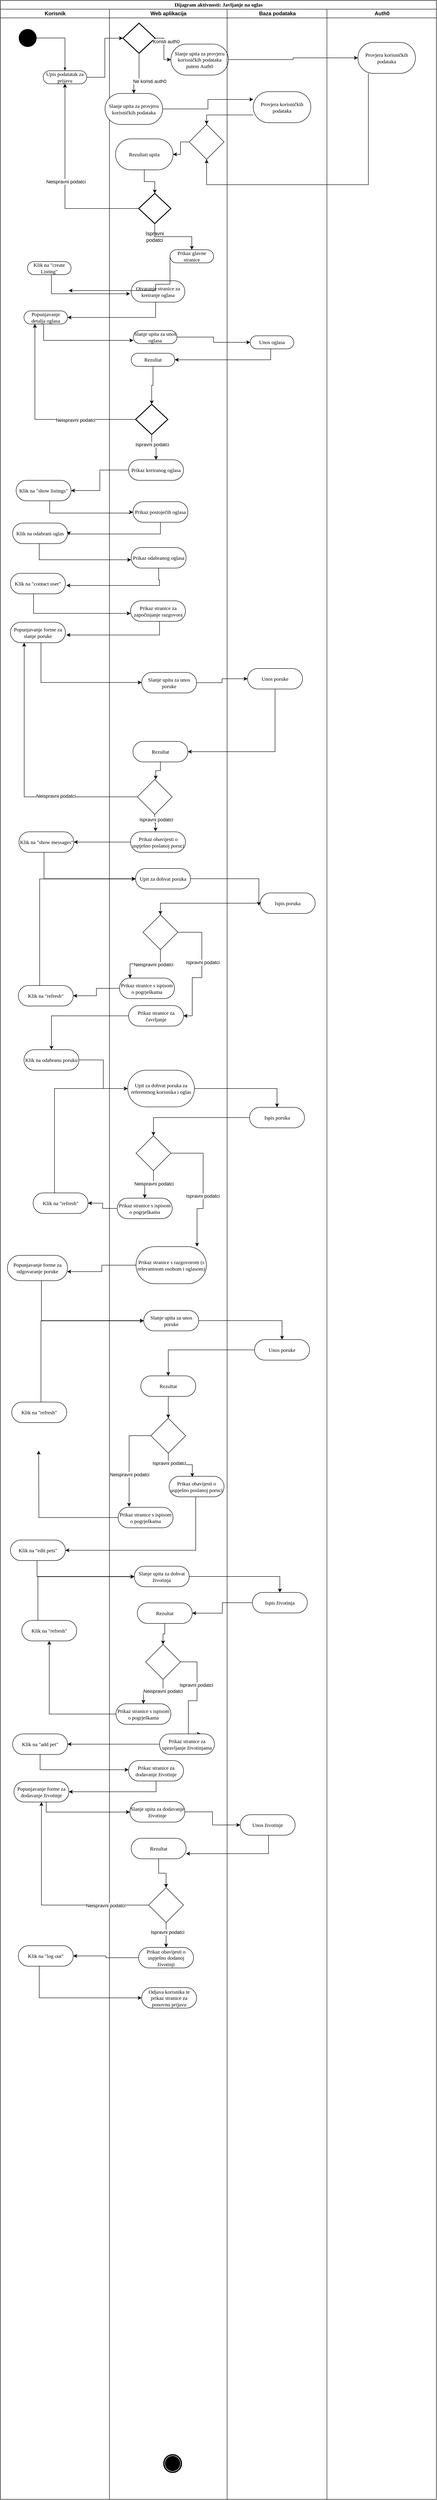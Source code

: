 <mxfile version="17.4.1" type="device"><diagram id="dNte8nRkyk9s9d0mTXwj" name="Page-1"><mxGraphModel dx="1138" dy="570" grid="0" gridSize="10" guides="1" tooltips="1" connect="1" arrows="1" fold="1" page="1" pageScale="1" pageWidth="1169" pageHeight="1654" math="0" shadow="0"><root><mxCell id="0"/><mxCell id="1" parent="0"/><mxCell id="BDYOn5SaxjkL40Y4pTad-1" value="Dijagram aktivnosti: Javljanje na oglas" style="swimlane;html=1;childLayout=stackLayout;startSize=20;rounded=0;shadow=0;comic=0;labelBackgroundColor=none;strokeWidth=1;fontFamily=Verdana;fontSize=12;align=center;" parent="1" vertex="1"><mxGeometry x="44" y="54" width="1000" height="5723" as="geometry"/></mxCell><mxCell id="BDYOn5SaxjkL40Y4pTad-64" style="edgeStyle=orthogonalEdgeStyle;rounded=0;orthogonalLoop=1;jettySize=auto;html=1;entryX=0;entryY=0.5;entryDx=0;entryDy=0;entryPerimeter=0;" parent="BDYOn5SaxjkL40Y4pTad-1" source="BDYOn5SaxjkL40Y4pTad-30" target="BDYOn5SaxjkL40Y4pTad-87" edge="1"><mxGeometry relative="1" as="geometry"/></mxCell><mxCell id="BDYOn5SaxjkL40Y4pTad-67" style="edgeStyle=orthogonalEdgeStyle;rounded=0;orthogonalLoop=1;jettySize=auto;html=1;exitX=1;exitY=0.5;exitDx=0;exitDy=0;entryX=0;entryY=0.25;entryDx=0;entryDy=0;" parent="BDYOn5SaxjkL40Y4pTad-1" source="BDYOn5SaxjkL40Y4pTad-63" target="BDYOn5SaxjkL40Y4pTad-66" edge="1"><mxGeometry relative="1" as="geometry"/></mxCell><mxCell id="BDYOn5SaxjkL40Y4pTad-2" value="Korisnik" style="swimlane;html=1;startSize=20;" parent="BDYOn5SaxjkL40Y4pTad-1" vertex="1"><mxGeometry y="20" width="250" height="5703" as="geometry"/></mxCell><mxCell id="BDYOn5SaxjkL40Y4pTad-29" value="" style="ellipse;whiteSpace=wrap;html=1;rounded=0;shadow=0;comic=0;labelBackgroundColor=none;strokeWidth=1;fillColor=#000000;fontFamily=Verdana;fontSize=12;align=center;" parent="BDYOn5SaxjkL40Y4pTad-2" vertex="1"><mxGeometry x="42.5" y="46" width="40" height="40" as="geometry"/></mxCell><mxCell id="BDYOn5SaxjkL40Y4pTad-30" value="Upis podatatak za prijavu" style="rounded=1;whiteSpace=wrap;html=1;shadow=0;comic=0;labelBackgroundColor=none;strokeWidth=1;fontFamily=Verdana;fontSize=12;align=center;arcSize=50;" parent="BDYOn5SaxjkL40Y4pTad-2" vertex="1"><mxGeometry x="98" y="141" width="100" height="30" as="geometry"/></mxCell><mxCell id="BDYOn5SaxjkL40Y4pTad-28" style="edgeStyle=orthogonalEdgeStyle;rounded=0;html=1;labelBackgroundColor=none;startArrow=none;startFill=0;startSize=5;endArrow=classicThin;endFill=1;endSize=5;jettySize=auto;orthogonalLoop=1;strokeWidth=1;fontFamily=Verdana;fontSize=12" parent="BDYOn5SaxjkL40Y4pTad-2" source="BDYOn5SaxjkL40Y4pTad-29" target="BDYOn5SaxjkL40Y4pTad-30" edge="1"><mxGeometry relative="1" as="geometry"/></mxCell><mxCell id="iuq4T7upCjZ6zY5UDkcv-10" value="Klik na &quot;create Listing&quot;" style="rounded=1;whiteSpace=wrap;html=1;shadow=0;comic=0;labelBackgroundColor=none;strokeWidth=1;fontFamily=Verdana;fontSize=12;align=center;arcSize=50;" vertex="1" parent="BDYOn5SaxjkL40Y4pTad-2"><mxGeometry x="62" y="578" width="100" height="30" as="geometry"/></mxCell><mxCell id="iuq4T7upCjZ6zY5UDkcv-14" value="Popunjavanje detalja oglasa" style="rounded=1;whiteSpace=wrap;html=1;shadow=0;comic=0;labelBackgroundColor=none;strokeWidth=1;fontFamily=Verdana;fontSize=12;align=center;arcSize=50;" vertex="1" parent="BDYOn5SaxjkL40Y4pTad-2"><mxGeometry x="54" y="691" width="100" height="30" as="geometry"/></mxCell><mxCell id="iuq4T7upCjZ6zY5UDkcv-50" value="Klik na &quot;show listings&quot;" style="rounded=1;whiteSpace=wrap;html=1;shadow=0;comic=0;labelBackgroundColor=none;strokeWidth=1;fontFamily=Verdana;fontSize=12;align=center;arcSize=50;" vertex="1" parent="BDYOn5SaxjkL40Y4pTad-2"><mxGeometry x="36" y="1079" width="126" height="47" as="geometry"/></mxCell><mxCell id="iuq4T7upCjZ6zY5UDkcv-54" value="Klik na odabrani oglas" style="rounded=1;whiteSpace=wrap;html=1;shadow=0;comic=0;labelBackgroundColor=none;strokeWidth=1;fontFamily=Verdana;fontSize=12;align=center;arcSize=50;" vertex="1" parent="BDYOn5SaxjkL40Y4pTad-2"><mxGeometry x="28" y="1177" width="126" height="47" as="geometry"/></mxCell><mxCell id="iuq4T7upCjZ6zY5UDkcv-58" value="Klik na &quot;contact user&quot;" style="rounded=1;whiteSpace=wrap;html=1;shadow=0;comic=0;labelBackgroundColor=none;strokeWidth=1;fontFamily=Verdana;fontSize=12;align=center;arcSize=50;" vertex="1" parent="BDYOn5SaxjkL40Y4pTad-2"><mxGeometry x="23" y="1292" width="126" height="47" as="geometry"/></mxCell><mxCell id="iuq4T7upCjZ6zY5UDkcv-62" value="Popunjavanje forme za slanje poruke" style="rounded=1;whiteSpace=wrap;html=1;shadow=0;comic=0;labelBackgroundColor=none;strokeWidth=1;fontFamily=Verdana;fontSize=12;align=center;arcSize=50;" vertex="1" parent="BDYOn5SaxjkL40Y4pTad-2"><mxGeometry x="23" y="1404" width="126" height="47" as="geometry"/></mxCell><mxCell id="iuq4T7upCjZ6zY5UDkcv-83" value="Klik na &quot;show messages&quot;" style="rounded=1;whiteSpace=wrap;html=1;shadow=0;comic=0;labelBackgroundColor=none;strokeWidth=1;fontFamily=Verdana;fontSize=12;align=center;arcSize=50;" vertex="1" parent="BDYOn5SaxjkL40Y4pTad-2"><mxGeometry x="42.5" y="1884" width="126" height="47" as="geometry"/></mxCell><mxCell id="iuq4T7upCjZ6zY5UDkcv-87" value="Klik na odabranu poruku" style="rounded=1;whiteSpace=wrap;html=1;shadow=0;comic=0;labelBackgroundColor=none;strokeWidth=1;fontFamily=Verdana;fontSize=12;align=center;arcSize=50;" vertex="1" parent="BDYOn5SaxjkL40Y4pTad-2"><mxGeometry x="54" y="2383" width="126" height="47" as="geometry"/></mxCell><mxCell id="iuq4T7upCjZ6zY5UDkcv-91" value="Popunjavanje forme za odgovaranje poruke" style="rounded=1;whiteSpace=wrap;html=1;shadow=0;comic=0;labelBackgroundColor=none;strokeWidth=1;fontFamily=Verdana;fontSize=12;align=center;arcSize=50;" vertex="1" parent="BDYOn5SaxjkL40Y4pTad-2"><mxGeometry x="16" y="2854" width="138" height="58" as="geometry"/></mxCell><mxCell id="iuq4T7upCjZ6zY5UDkcv-107" value="Klik na &quot;refresh&quot;" style="rounded=1;whiteSpace=wrap;html=1;shadow=0;comic=0;labelBackgroundColor=none;strokeWidth=1;fontFamily=Verdana;fontSize=12;align=center;arcSize=50;" vertex="1" parent="BDYOn5SaxjkL40Y4pTad-2"><mxGeometry x="41" y="2236" width="126" height="47" as="geometry"/></mxCell><mxCell id="iuq4T7upCjZ6zY5UDkcv-120" value="Klik na &quot;refresh&quot;" style="rounded=1;whiteSpace=wrap;html=1;shadow=0;comic=0;labelBackgroundColor=none;strokeWidth=1;fontFamily=Verdana;fontSize=12;align=center;arcSize=50;" vertex="1" parent="BDYOn5SaxjkL40Y4pTad-2"><mxGeometry x="75" y="2711" width="126" height="47" as="geometry"/></mxCell><mxCell id="iuq4T7upCjZ6zY5UDkcv-150" value="Klik na &quot;refresh&quot;" style="rounded=1;whiteSpace=wrap;html=1;shadow=0;comic=0;labelBackgroundColor=none;strokeWidth=1;fontFamily=Verdana;fontSize=12;align=center;arcSize=50;" vertex="1" parent="BDYOn5SaxjkL40Y4pTad-2"><mxGeometry x="26" y="3190" width="126" height="47" as="geometry"/></mxCell><mxCell id="iuq4T7upCjZ6zY5UDkcv-154" value="Klik na &quot;edit pets&quot;" style="rounded=1;whiteSpace=wrap;html=1;shadow=0;comic=0;labelBackgroundColor=none;strokeWidth=1;fontFamily=Verdana;fontSize=12;align=center;arcSize=50;" vertex="1" parent="BDYOn5SaxjkL40Y4pTad-2"><mxGeometry x="23" y="3506" width="126" height="47" as="geometry"/></mxCell><mxCell id="iuq4T7upCjZ6zY5UDkcv-168" value="Klik na &quot;refresh&quot;" style="rounded=1;whiteSpace=wrap;html=1;shadow=0;comic=0;labelBackgroundColor=none;strokeWidth=1;fontFamily=Verdana;fontSize=12;align=center;arcSize=50;" vertex="1" parent="BDYOn5SaxjkL40Y4pTad-2"><mxGeometry x="49" y="3690" width="126" height="47" as="geometry"/></mxCell><mxCell id="iuq4T7upCjZ6zY5UDkcv-173" value="Klik na &quot;add pet&quot;" style="rounded=1;whiteSpace=wrap;html=1;shadow=0;comic=0;labelBackgroundColor=none;strokeWidth=1;fontFamily=Verdana;fontSize=12;align=center;arcSize=50;" vertex="1" parent="BDYOn5SaxjkL40Y4pTad-2"><mxGeometry x="28" y="3950" width="126" height="47" as="geometry"/></mxCell><mxCell id="iuq4T7upCjZ6zY5UDkcv-177" value="Popunjavanje forme za dodavanje životinje" style="rounded=1;whiteSpace=wrap;html=1;shadow=0;comic=0;labelBackgroundColor=none;strokeWidth=1;fontFamily=Verdana;fontSize=12;align=center;arcSize=50;" vertex="1" parent="BDYOn5SaxjkL40Y4pTad-2"><mxGeometry x="31" y="4059" width="126" height="47" as="geometry"/></mxCell><mxCell id="iuq4T7upCjZ6zY5UDkcv-194" value="Klik na &quot;log out&quot;" style="rounded=1;whiteSpace=wrap;html=1;shadow=0;comic=0;labelBackgroundColor=none;strokeWidth=1;fontFamily=Verdana;fontSize=12;align=center;arcSize=50;" vertex="1" parent="BDYOn5SaxjkL40Y4pTad-2"><mxGeometry x="41" y="4435" width="126" height="47" as="geometry"/></mxCell><mxCell id="BDYOn5SaxjkL40Y4pTad-11" value="Web aplikacija" style="swimlane;html=1;startSize=20;" parent="BDYOn5SaxjkL40Y4pTad-1" vertex="1"><mxGeometry x="250" y="20" width="270" height="5703" as="geometry"/></mxCell><mxCell id="BDYOn5SaxjkL40Y4pTad-63" value="Slanje upita za provjeru korisničkih podataka" style="rounded=1;whiteSpace=wrap;html=1;shadow=0;comic=0;labelBackgroundColor=none;strokeWidth=1;fontFamily=Verdana;fontSize=12;align=center;arcSize=50;" parent="BDYOn5SaxjkL40Y4pTad-11" vertex="1"><mxGeometry x="-10" y="193" width="132" height="71" as="geometry"/></mxCell><mxCell id="iuq4T7upCjZ6zY5UDkcv-9" style="edgeStyle=orthogonalEdgeStyle;rounded=0;orthogonalLoop=1;jettySize=auto;html=1;" edge="1" parent="BDYOn5SaxjkL40Y4pTad-11" source="BDYOn5SaxjkL40Y4pTad-74" target="BDYOn5SaxjkL40Y4pTad-80"><mxGeometry relative="1" as="geometry"/></mxCell><mxCell id="BDYOn5SaxjkL40Y4pTad-74" value="" style="strokeWidth=2;html=1;shape=mxgraph.flowchart.decision;whiteSpace=wrap;" parent="BDYOn5SaxjkL40Y4pTad-11" vertex="1"><mxGeometry x="67" y="422" width="74" height="69" as="geometry"/></mxCell><mxCell id="BDYOn5SaxjkL40Y4pTad-80" value="Prikaz glavne stranice" style="rounded=1;whiteSpace=wrap;html=1;shadow=0;comic=0;labelBackgroundColor=none;strokeWidth=1;fontFamily=Verdana;fontSize=12;align=center;arcSize=50;" parent="BDYOn5SaxjkL40Y4pTad-11" vertex="1"><mxGeometry x="139" y="551" width="100" height="30" as="geometry"/></mxCell><mxCell id="BDYOn5SaxjkL40Y4pTad-83" value="Ispravni podatci" style="text;html=1;strokeColor=none;fillColor=none;align=center;verticalAlign=middle;whiteSpace=wrap;rounded=0;" parent="BDYOn5SaxjkL40Y4pTad-11" vertex="1"><mxGeometry x="74" y="506" width="60" height="30" as="geometry"/></mxCell><mxCell id="BDYOn5SaxjkL40Y4pTad-44" value="" style="shape=mxgraph.bpmn.shape;html=1;verticalLabelPosition=bottom;labelBackgroundColor=#ffffff;verticalAlign=top;perimeter=ellipsePerimeter;outline=end;symbol=terminate;rounded=0;shadow=0;comic=0;strokeWidth=1;fontFamily=Verdana;fontSize=12;align=center;" parent="BDYOn5SaxjkL40Y4pTad-11" vertex="1"><mxGeometry x="125" y="5601" width="40" height="40" as="geometry"/></mxCell><mxCell id="BDYOn5SaxjkL40Y4pTad-89" style="edgeStyle=orthogonalEdgeStyle;rounded=0;orthogonalLoop=1;jettySize=auto;html=1;exitX=0.5;exitY=1;exitDx=0;exitDy=0;exitPerimeter=0;entryX=0.5;entryY=0;entryDx=0;entryDy=0;" parent="BDYOn5SaxjkL40Y4pTad-11" source="BDYOn5SaxjkL40Y4pTad-87" target="BDYOn5SaxjkL40Y4pTad-63" edge="1"><mxGeometry relative="1" as="geometry"><Array as="points"><mxPoint x="128" y="160"/><mxPoint x="128" y="160"/></Array></mxGeometry></mxCell><mxCell id="BDYOn5SaxjkL40Y4pTad-92" value="Ne koristi auth0" style="edgeLabel;html=1;align=center;verticalAlign=middle;resizable=0;points=[];" parent="BDYOn5SaxjkL40Y4pTad-89" vertex="1" connectable="0"><mxGeometry x="-0.258" y="-5" relative="1" as="geometry"><mxPoint as="offset"/></mxGeometry></mxCell><mxCell id="BDYOn5SaxjkL40Y4pTad-87" value="" style="strokeWidth=2;html=1;shape=mxgraph.flowchart.decision;whiteSpace=wrap;" parent="BDYOn5SaxjkL40Y4pTad-11" vertex="1"><mxGeometry x="31" y="32" width="74" height="69" as="geometry"/></mxCell><mxCell id="BDYOn5SaxjkL40Y4pTad-86" value="Slanje upita za provjeru korisničkih podataka putem Auth0" style="rounded=1;whiteSpace=wrap;html=1;shadow=0;comic=0;labelBackgroundColor=none;strokeWidth=1;fontFamily=Verdana;fontSize=12;align=center;arcSize=50;" parent="BDYOn5SaxjkL40Y4pTad-11" vertex="1"><mxGeometry x="141" y="80" width="132" height="71" as="geometry"/></mxCell><mxCell id="BDYOn5SaxjkL40Y4pTad-90" style="edgeStyle=orthogonalEdgeStyle;rounded=0;orthogonalLoop=1;jettySize=auto;html=1;exitX=1;exitY=0.5;exitDx=0;exitDy=0;exitPerimeter=0;" parent="BDYOn5SaxjkL40Y4pTad-11" source="BDYOn5SaxjkL40Y4pTad-87" target="BDYOn5SaxjkL40Y4pTad-86" edge="1"><mxGeometry relative="1" as="geometry"/></mxCell><mxCell id="BDYOn5SaxjkL40Y4pTad-91" value="Koristi auth0" style="edgeLabel;html=1;align=center;verticalAlign=middle;resizable=0;points=[];" parent="BDYOn5SaxjkL40Y4pTad-90" vertex="1" connectable="0"><mxGeometry x="-0.369" y="5" relative="1" as="geometry"><mxPoint as="offset"/></mxGeometry></mxCell><mxCell id="iuq4T7upCjZ6zY5UDkcv-6" style="edgeStyle=orthogonalEdgeStyle;rounded=0;orthogonalLoop=1;jettySize=auto;html=1;entryX=1;entryY=0.5;entryDx=0;entryDy=0;" edge="1" parent="BDYOn5SaxjkL40Y4pTad-11" source="iuq4T7upCjZ6zY5UDkcv-3" target="iuq4T7upCjZ6zY5UDkcv-5"><mxGeometry relative="1" as="geometry"/></mxCell><mxCell id="iuq4T7upCjZ6zY5UDkcv-3" value="" style="rhombus;whiteSpace=wrap;html=1;" vertex="1" parent="BDYOn5SaxjkL40Y4pTad-11"><mxGeometry x="183" y="264" width="80" height="80" as="geometry"/></mxCell><mxCell id="iuq4T7upCjZ6zY5UDkcv-7" style="edgeStyle=orthogonalEdgeStyle;rounded=0;orthogonalLoop=1;jettySize=auto;html=1;" edge="1" parent="BDYOn5SaxjkL40Y4pTad-11" source="iuq4T7upCjZ6zY5UDkcv-5" target="BDYOn5SaxjkL40Y4pTad-74"><mxGeometry relative="1" as="geometry"/></mxCell><mxCell id="iuq4T7upCjZ6zY5UDkcv-5" value="Rezultati upita" style="rounded=1;whiteSpace=wrap;html=1;shadow=0;comic=0;labelBackgroundColor=none;strokeWidth=1;fontFamily=Verdana;fontSize=12;align=center;arcSize=50;" vertex="1" parent="BDYOn5SaxjkL40Y4pTad-11"><mxGeometry x="14" y="297" width="132" height="71" as="geometry"/></mxCell><mxCell id="iuq4T7upCjZ6zY5UDkcv-12" value="Otvaranje stranice za kreiranje oglasa" style="rounded=1;whiteSpace=wrap;html=1;shadow=0;comic=0;labelBackgroundColor=none;strokeWidth=1;fontFamily=Verdana;fontSize=12;align=center;arcSize=50;" vertex="1" parent="BDYOn5SaxjkL40Y4pTad-11"><mxGeometry x="50" y="622" width="123" height="49" as="geometry"/></mxCell><mxCell id="iuq4T7upCjZ6zY5UDkcv-16" value="Slanje upita za unos oglasa" style="rounded=1;whiteSpace=wrap;html=1;shadow=0;comic=0;labelBackgroundColor=none;strokeWidth=1;fontFamily=Verdana;fontSize=12;align=center;arcSize=50;" vertex="1" parent="BDYOn5SaxjkL40Y4pTad-11"><mxGeometry x="55" y="736" width="100" height="30" as="geometry"/></mxCell><mxCell id="iuq4T7upCjZ6zY5UDkcv-44" style="edgeStyle=orthogonalEdgeStyle;rounded=0;orthogonalLoop=1;jettySize=auto;html=1;" edge="1" parent="BDYOn5SaxjkL40Y4pTad-11" source="iuq4T7upCjZ6zY5UDkcv-20" target="iuq4T7upCjZ6zY5UDkcv-43"><mxGeometry relative="1" as="geometry"/></mxCell><mxCell id="iuq4T7upCjZ6zY5UDkcv-20" value="Rezultat" style="rounded=1;whiteSpace=wrap;html=1;shadow=0;comic=0;labelBackgroundColor=none;strokeWidth=1;fontFamily=Verdana;fontSize=12;align=center;arcSize=50;" vertex="1" parent="BDYOn5SaxjkL40Y4pTad-11"><mxGeometry x="50" y="788" width="100" height="30" as="geometry"/></mxCell><mxCell id="iuq4T7upCjZ6zY5UDkcv-48" style="edgeStyle=orthogonalEdgeStyle;rounded=0;orthogonalLoop=1;jettySize=auto;html=1;" edge="1" parent="BDYOn5SaxjkL40Y4pTad-11" source="iuq4T7upCjZ6zY5UDkcv-43" target="iuq4T7upCjZ6zY5UDkcv-47"><mxGeometry relative="1" as="geometry"/></mxCell><mxCell id="iuq4T7upCjZ6zY5UDkcv-49" value="Ispravni podatci" style="edgeLabel;html=1;align=center;verticalAlign=middle;resizable=0;points=[];" vertex="1" connectable="0" parent="iuq4T7upCjZ6zY5UDkcv-48"><mxGeometry x="-0.32" y="1" relative="1" as="geometry"><mxPoint as="offset"/></mxGeometry></mxCell><mxCell id="iuq4T7upCjZ6zY5UDkcv-43" value="" style="strokeWidth=2;html=1;shape=mxgraph.flowchart.decision;whiteSpace=wrap;" vertex="1" parent="BDYOn5SaxjkL40Y4pTad-11"><mxGeometry x="60" y="905" width="74" height="69" as="geometry"/></mxCell><mxCell id="iuq4T7upCjZ6zY5UDkcv-47" value="Prikaz kreiranog oglasa" style="rounded=1;whiteSpace=wrap;html=1;shadow=0;comic=0;labelBackgroundColor=none;strokeWidth=1;fontFamily=Verdana;fontSize=12;align=center;arcSize=50;" vertex="1" parent="BDYOn5SaxjkL40Y4pTad-11"><mxGeometry x="44" y="1032" width="126" height="47" as="geometry"/></mxCell><mxCell id="iuq4T7upCjZ6zY5UDkcv-52" value="Prikaz postoječih oglasa" style="rounded=1;whiteSpace=wrap;html=1;shadow=0;comic=0;labelBackgroundColor=none;strokeWidth=1;fontFamily=Verdana;fontSize=12;align=center;arcSize=50;" vertex="1" parent="BDYOn5SaxjkL40Y4pTad-11"><mxGeometry x="54" y="1128" width="126" height="47" as="geometry"/></mxCell><mxCell id="iuq4T7upCjZ6zY5UDkcv-56" value="Prikaz odabranog oglasa" style="rounded=1;whiteSpace=wrap;html=1;shadow=0;comic=0;labelBackgroundColor=none;strokeWidth=1;fontFamily=Verdana;fontSize=12;align=center;arcSize=50;" vertex="1" parent="BDYOn5SaxjkL40Y4pTad-11"><mxGeometry x="50" y="1233" width="126" height="47" as="geometry"/></mxCell><mxCell id="iuq4T7upCjZ6zY5UDkcv-60" value="Prikaz stranice za započinjanje razgovora" style="rounded=1;whiteSpace=wrap;html=1;shadow=0;comic=0;labelBackgroundColor=none;strokeWidth=1;fontFamily=Verdana;fontSize=12;align=center;arcSize=50;" vertex="1" parent="BDYOn5SaxjkL40Y4pTad-11"><mxGeometry x="48.5" y="1355" width="126" height="47" as="geometry"/></mxCell><mxCell id="iuq4T7upCjZ6zY5UDkcv-77" style="edgeStyle=orthogonalEdgeStyle;rounded=0;orthogonalLoop=1;jettySize=auto;html=1;entryX=0.527;entryY=0;entryDx=0;entryDy=0;entryPerimeter=0;" edge="1" parent="BDYOn5SaxjkL40Y4pTad-11" source="iuq4T7upCjZ6zY5UDkcv-72" target="iuq4T7upCjZ6zY5UDkcv-74"><mxGeometry relative="1" as="geometry"/></mxCell><mxCell id="iuq4T7upCjZ6zY5UDkcv-72" value="Rezultat" style="rounded=1;whiteSpace=wrap;html=1;shadow=0;comic=0;labelBackgroundColor=none;strokeWidth=1;fontFamily=Verdana;fontSize=12;align=center;arcSize=50;" vertex="1" parent="BDYOn5SaxjkL40Y4pTad-11"><mxGeometry x="54" y="1677" width="126" height="47" as="geometry"/></mxCell><mxCell id="iuq4T7upCjZ6zY5UDkcv-81" style="edgeStyle=orthogonalEdgeStyle;rounded=0;orthogonalLoop=1;jettySize=auto;html=1;entryX=0.454;entryY=-0.018;entryDx=0;entryDy=0;entryPerimeter=0;" edge="1" parent="BDYOn5SaxjkL40Y4pTad-11" source="iuq4T7upCjZ6zY5UDkcv-74" target="iuq4T7upCjZ6zY5UDkcv-80"><mxGeometry relative="1" as="geometry"/></mxCell><mxCell id="iuq4T7upCjZ6zY5UDkcv-82" value="Ispravni podatci" style="edgeLabel;html=1;align=center;verticalAlign=middle;resizable=0;points=[];" vertex="1" connectable="0" parent="iuq4T7upCjZ6zY5UDkcv-81"><mxGeometry x="-0.433" y="3" relative="1" as="geometry"><mxPoint as="offset"/></mxGeometry></mxCell><mxCell id="iuq4T7upCjZ6zY5UDkcv-74" value="" style="rhombus;whiteSpace=wrap;html=1;" vertex="1" parent="BDYOn5SaxjkL40Y4pTad-11"><mxGeometry x="64" y="1764" width="80" height="80" as="geometry"/></mxCell><mxCell id="iuq4T7upCjZ6zY5UDkcv-75" value="Slanje upita za unos poruke" style="rounded=1;whiteSpace=wrap;html=1;shadow=0;comic=0;labelBackgroundColor=none;strokeWidth=1;fontFamily=Verdana;fontSize=12;align=center;arcSize=50;" vertex="1" parent="BDYOn5SaxjkL40Y4pTad-11"><mxGeometry x="74" y="1519" width="126" height="47" as="geometry"/></mxCell><mxCell id="iuq4T7upCjZ6zY5UDkcv-80" value="Prikaz obavijesti o uspješno poslanoj poruci" style="rounded=1;whiteSpace=wrap;html=1;shadow=0;comic=0;labelBackgroundColor=none;strokeWidth=1;fontFamily=Verdana;fontSize=12;align=center;arcSize=50;" vertex="1" parent="BDYOn5SaxjkL40Y4pTad-11"><mxGeometry x="48.5" y="1884" width="126" height="47" as="geometry"/></mxCell><mxCell id="iuq4T7upCjZ6zY5UDkcv-85" value="Prikaz stranice za čavrljanje" style="rounded=1;whiteSpace=wrap;html=1;shadow=0;comic=0;labelBackgroundColor=none;strokeWidth=1;fontFamily=Verdana;fontSize=12;align=center;arcSize=50;" vertex="1" parent="BDYOn5SaxjkL40Y4pTad-11"><mxGeometry x="44" y="2282" width="126" height="47" as="geometry"/></mxCell><mxCell id="iuq4T7upCjZ6zY5UDkcv-89" value="Prikaz stranice s razgovorom (s relevantnom osobom i oglasom)" style="rounded=1;whiteSpace=wrap;html=1;shadow=0;comic=0;labelBackgroundColor=none;strokeWidth=1;fontFamily=Verdana;fontSize=12;align=center;arcSize=50;" vertex="1" parent="BDYOn5SaxjkL40Y4pTad-11"><mxGeometry x="61" y="2834" width="161.5" height="85" as="geometry"/></mxCell><mxCell id="iuq4T7upCjZ6zY5UDkcv-93" value="Upit za dohvat poruka" style="rounded=1;whiteSpace=wrap;html=1;shadow=0;comic=0;labelBackgroundColor=none;strokeWidth=1;fontFamily=Verdana;fontSize=12;align=center;arcSize=50;" vertex="1" parent="BDYOn5SaxjkL40Y4pTad-11"><mxGeometry x="60" y="1968" width="126" height="47" as="geometry"/></mxCell><mxCell id="iuq4T7upCjZ6zY5UDkcv-103" style="edgeStyle=orthogonalEdgeStyle;rounded=0;orthogonalLoop=1;jettySize=auto;html=1;entryX=1;entryY=0.5;entryDx=0;entryDy=0;" edge="1" parent="BDYOn5SaxjkL40Y4pTad-11" source="iuq4T7upCjZ6zY5UDkcv-97" target="iuq4T7upCjZ6zY5UDkcv-85"><mxGeometry relative="1" as="geometry"><Array as="points"><mxPoint x="212" y="2114"/><mxPoint x="212" y="2218"/><mxPoint x="190" y="2218"/><mxPoint x="190" y="2306"/></Array></mxGeometry></mxCell><mxCell id="iuq4T7upCjZ6zY5UDkcv-115" value="Ispravni podatci" style="edgeLabel;html=1;align=center;verticalAlign=middle;resizable=0;points=[];" vertex="1" connectable="0" parent="iuq4T7upCjZ6zY5UDkcv-103"><mxGeometry x="-0.139" y="2" relative="1" as="geometry"><mxPoint as="offset"/></mxGeometry></mxCell><mxCell id="iuq4T7upCjZ6zY5UDkcv-97" value="" style="rhombus;whiteSpace=wrap;html=1;" vertex="1" parent="BDYOn5SaxjkL40Y4pTad-11"><mxGeometry x="77" y="2074" width="80" height="80" as="geometry"/></mxCell><mxCell id="iuq4T7upCjZ6zY5UDkcv-100" value="Prikaz stranice s ispisom o pogrješkama" style="rounded=1;whiteSpace=wrap;html=1;shadow=0;comic=0;labelBackgroundColor=none;strokeWidth=1;fontFamily=Verdana;fontSize=12;align=center;arcSize=50;" vertex="1" parent="BDYOn5SaxjkL40Y4pTad-11"><mxGeometry x="23.25" y="2219" width="126" height="47" as="geometry"/></mxCell><mxCell id="iuq4T7upCjZ6zY5UDkcv-101" style="edgeStyle=orthogonalEdgeStyle;rounded=0;orthogonalLoop=1;jettySize=auto;html=1;entryX=0.191;entryY=0.011;entryDx=0;entryDy=0;entryPerimeter=0;" edge="1" parent="BDYOn5SaxjkL40Y4pTad-11" source="iuq4T7upCjZ6zY5UDkcv-97" target="iuq4T7upCjZ6zY5UDkcv-100"><mxGeometry relative="1" as="geometry"><mxPoint x="44.652" y="2170.826" as="targetPoint"/></mxGeometry></mxCell><mxCell id="iuq4T7upCjZ6zY5UDkcv-102" value="Neispravni podatci" style="edgeLabel;html=1;align=center;verticalAlign=middle;resizable=0;points=[];" vertex="1" connectable="0" parent="iuq4T7upCjZ6zY5UDkcv-101"><mxGeometry x="-0.286" y="1" relative="1" as="geometry"><mxPoint as="offset"/></mxGeometry></mxCell><mxCell id="iuq4T7upCjZ6zY5UDkcv-110" value="Upit za dohvat poruka za referentnog korisnika i oglas" style="rounded=1;whiteSpace=wrap;html=1;shadow=0;comic=0;labelBackgroundColor=none;strokeWidth=1;fontFamily=Verdana;fontSize=12;align=center;arcSize=50;" vertex="1" parent="BDYOn5SaxjkL40Y4pTad-11"><mxGeometry x="42" y="2430" width="153" height="84" as="geometry"/></mxCell><mxCell id="iuq4T7upCjZ6zY5UDkcv-118" style="edgeStyle=orthogonalEdgeStyle;rounded=0;orthogonalLoop=1;jettySize=auto;html=1;" edge="1" parent="BDYOn5SaxjkL40Y4pTad-11" source="iuq4T7upCjZ6zY5UDkcv-114" target="iuq4T7upCjZ6zY5UDkcv-117"><mxGeometry relative="1" as="geometry"/></mxCell><mxCell id="iuq4T7upCjZ6zY5UDkcv-119" value="Neispravni podatci" style="edgeLabel;html=1;align=center;verticalAlign=middle;resizable=0;points=[];" vertex="1" connectable="0" parent="iuq4T7upCjZ6zY5UDkcv-118"><mxGeometry x="-0.248" y="1" relative="1" as="geometry"><mxPoint y="-1" as="offset"/></mxGeometry></mxCell><mxCell id="iuq4T7upCjZ6zY5UDkcv-124" style="edgeStyle=orthogonalEdgeStyle;rounded=0;orthogonalLoop=1;jettySize=auto;html=1;" edge="1" parent="BDYOn5SaxjkL40Y4pTad-11" source="iuq4T7upCjZ6zY5UDkcv-114" target="iuq4T7upCjZ6zY5UDkcv-89"><mxGeometry relative="1" as="geometry"><mxPoint x="194" y="2790" as="targetPoint"/><Array as="points"><mxPoint x="215" y="2620"/><mxPoint x="215" y="2747"/><mxPoint x="201" y="2747"/></Array></mxGeometry></mxCell><mxCell id="iuq4T7upCjZ6zY5UDkcv-125" value="Ispravni podatci" style="edgeLabel;html=1;align=center;verticalAlign=middle;resizable=0;points=[];" vertex="1" connectable="0" parent="iuq4T7upCjZ6zY5UDkcv-124"><mxGeometry x="0.137" y="-1" relative="1" as="geometry"><mxPoint as="offset"/></mxGeometry></mxCell><mxCell id="iuq4T7upCjZ6zY5UDkcv-114" value="" style="rhombus;whiteSpace=wrap;html=1;" vertex="1" parent="BDYOn5SaxjkL40Y4pTad-11"><mxGeometry x="61" y="2580" width="80" height="80" as="geometry"/></mxCell><mxCell id="iuq4T7upCjZ6zY5UDkcv-117" value="Prikaz stranice s ispisom o pogrješkama" style="rounded=1;whiteSpace=wrap;html=1;shadow=0;comic=0;labelBackgroundColor=none;strokeWidth=1;fontFamily=Verdana;fontSize=12;align=center;arcSize=50;" vertex="1" parent="BDYOn5SaxjkL40Y4pTad-11"><mxGeometry x="18" y="2723" width="126" height="47" as="geometry"/></mxCell><mxCell id="iuq4T7upCjZ6zY5UDkcv-137" value="Slanje upita za unos poruke" style="rounded=1;whiteSpace=wrap;html=1;shadow=0;comic=0;labelBackgroundColor=none;strokeWidth=1;fontFamily=Verdana;fontSize=12;align=center;arcSize=50;" vertex="1" parent="BDYOn5SaxjkL40Y4pTad-11"><mxGeometry x="78.75" y="2980" width="126" height="47" as="geometry"/></mxCell><mxCell id="iuq4T7upCjZ6zY5UDkcv-145" style="edgeStyle=orthogonalEdgeStyle;rounded=0;orthogonalLoop=1;jettySize=auto;html=1;" edge="1" parent="BDYOn5SaxjkL40Y4pTad-11" source="iuq4T7upCjZ6zY5UDkcv-139" target="iuq4T7upCjZ6zY5UDkcv-140"><mxGeometry relative="1" as="geometry"/></mxCell><mxCell id="iuq4T7upCjZ6zY5UDkcv-139" value="Rezultat" style="rounded=1;whiteSpace=wrap;html=1;shadow=0;comic=0;labelBackgroundColor=none;strokeWidth=1;fontFamily=Verdana;fontSize=12;align=center;arcSize=50;" vertex="1" parent="BDYOn5SaxjkL40Y4pTad-11"><mxGeometry x="72" y="3130" width="126" height="47" as="geometry"/></mxCell><mxCell id="iuq4T7upCjZ6zY5UDkcv-146" style="edgeStyle=orthogonalEdgeStyle;rounded=0;orthogonalLoop=1;jettySize=auto;html=1;entryX=0.422;entryY=0.032;entryDx=0;entryDy=0;entryPerimeter=0;" edge="1" parent="BDYOn5SaxjkL40Y4pTad-11" source="iuq4T7upCjZ6zY5UDkcv-140" target="iuq4T7upCjZ6zY5UDkcv-141"><mxGeometry relative="1" as="geometry"/></mxCell><mxCell id="iuq4T7upCjZ6zY5UDkcv-153" value="Ispravni podatci" style="edgeLabel;html=1;align=center;verticalAlign=middle;resizable=0;points=[];" vertex="1" connectable="0" parent="iuq4T7upCjZ6zY5UDkcv-146"><mxGeometry x="-0.584" y="2" relative="1" as="geometry"><mxPoint as="offset"/></mxGeometry></mxCell><mxCell id="iuq4T7upCjZ6zY5UDkcv-148" style="edgeStyle=orthogonalEdgeStyle;rounded=0;orthogonalLoop=1;jettySize=auto;html=1;entryX=0.2;entryY=-0.025;entryDx=0;entryDy=0;entryPerimeter=0;" edge="1" parent="BDYOn5SaxjkL40Y4pTad-11" source="iuq4T7upCjZ6zY5UDkcv-140" target="iuq4T7upCjZ6zY5UDkcv-147"><mxGeometry relative="1" as="geometry"><Array as="points"><mxPoint x="45" y="3267"/></Array></mxGeometry></mxCell><mxCell id="iuq4T7upCjZ6zY5UDkcv-152" value="Neispravni podatci" style="edgeLabel;html=1;align=center;verticalAlign=middle;resizable=0;points=[];" vertex="1" connectable="0" parent="iuq4T7upCjZ6zY5UDkcv-148"><mxGeometry x="0.303" y="1" relative="1" as="geometry"><mxPoint as="offset"/></mxGeometry></mxCell><mxCell id="iuq4T7upCjZ6zY5UDkcv-140" value="" style="rhombus;whiteSpace=wrap;html=1;" vertex="1" parent="BDYOn5SaxjkL40Y4pTad-11"><mxGeometry x="95" y="3227" width="80" height="80" as="geometry"/></mxCell><mxCell id="iuq4T7upCjZ6zY5UDkcv-141" value="Prikaz obavijesti o uspješno poslanoj poruci" style="rounded=1;whiteSpace=wrap;html=1;shadow=0;comic=0;labelBackgroundColor=none;strokeWidth=1;fontFamily=Verdana;fontSize=12;align=center;arcSize=50;" vertex="1" parent="BDYOn5SaxjkL40Y4pTad-11"><mxGeometry x="137" y="3360" width="126" height="47" as="geometry"/></mxCell><mxCell id="iuq4T7upCjZ6zY5UDkcv-147" value="Prikaz stranice s ispisom o pogrješkama" style="rounded=1;whiteSpace=wrap;html=1;shadow=0;comic=0;labelBackgroundColor=none;strokeWidth=1;fontFamily=Verdana;fontSize=12;align=center;arcSize=50;" vertex="1" parent="BDYOn5SaxjkL40Y4pTad-11"><mxGeometry x="20" y="3431" width="126" height="47" as="geometry"/></mxCell><mxCell id="iuq4T7upCjZ6zY5UDkcv-156" value="Slanje upita za dohvat životinja" style="rounded=1;whiteSpace=wrap;html=1;shadow=0;comic=0;labelBackgroundColor=none;strokeWidth=1;fontFamily=Verdana;fontSize=12;align=center;arcSize=50;" vertex="1" parent="BDYOn5SaxjkL40Y4pTad-11"><mxGeometry x="57" y="3566" width="126" height="47" as="geometry"/></mxCell><mxCell id="iuq4T7upCjZ6zY5UDkcv-163" style="edgeStyle=orthogonalEdgeStyle;rounded=0;orthogonalLoop=1;jettySize=auto;html=1;" edge="1" parent="BDYOn5SaxjkL40Y4pTad-11" source="iuq4T7upCjZ6zY5UDkcv-160" target="iuq4T7upCjZ6zY5UDkcv-162"><mxGeometry relative="1" as="geometry"/></mxCell><mxCell id="iuq4T7upCjZ6zY5UDkcv-160" value="Rezultat" style="rounded=1;whiteSpace=wrap;html=1;shadow=0;comic=0;labelBackgroundColor=none;strokeWidth=1;fontFamily=Verdana;fontSize=12;align=center;arcSize=50;" vertex="1" parent="BDYOn5SaxjkL40Y4pTad-11"><mxGeometry x="64" y="3650" width="126" height="47" as="geometry"/></mxCell><mxCell id="iuq4T7upCjZ6zY5UDkcv-171" style="edgeStyle=orthogonalEdgeStyle;rounded=0;orthogonalLoop=1;jettySize=auto;html=1;entryX=0.75;entryY=0;entryDx=0;entryDy=0;" edge="1" parent="BDYOn5SaxjkL40Y4pTad-11" source="iuq4T7upCjZ6zY5UDkcv-162" target="iuq4T7upCjZ6zY5UDkcv-170"><mxGeometry relative="1" as="geometry"><Array as="points"><mxPoint x="201" y="3785"/><mxPoint x="201" y="3874"/><mxPoint x="181" y="3874"/></Array></mxGeometry></mxCell><mxCell id="iuq4T7upCjZ6zY5UDkcv-172" value="Ispravni podatci" style="edgeLabel;html=1;align=center;verticalAlign=middle;resizable=0;points=[];" vertex="1" connectable="0" parent="iuq4T7upCjZ6zY5UDkcv-171"><mxGeometry x="-0.281" y="-2" relative="1" as="geometry"><mxPoint as="offset"/></mxGeometry></mxCell><mxCell id="iuq4T7upCjZ6zY5UDkcv-162" value="" style="rhombus;whiteSpace=wrap;html=1;" vertex="1" parent="BDYOn5SaxjkL40Y4pTad-11"><mxGeometry x="83" y="3745" width="80" height="80" as="geometry"/></mxCell><mxCell id="iuq4T7upCjZ6zY5UDkcv-165" value="Prikaz stranice s ispisom o pogrješkama" style="rounded=1;whiteSpace=wrap;html=1;shadow=0;comic=0;labelBackgroundColor=none;strokeWidth=1;fontFamily=Verdana;fontSize=12;align=center;arcSize=50;" vertex="1" parent="BDYOn5SaxjkL40Y4pTad-11"><mxGeometry x="15" y="3881" width="126" height="47" as="geometry"/></mxCell><mxCell id="iuq4T7upCjZ6zY5UDkcv-164" style="edgeStyle=orthogonalEdgeStyle;rounded=0;orthogonalLoop=1;jettySize=auto;html=1;entryX=0.5;entryY=0;entryDx=0;entryDy=0;" edge="1" parent="BDYOn5SaxjkL40Y4pTad-11" source="iuq4T7upCjZ6zY5UDkcv-162" target="iuq4T7upCjZ6zY5UDkcv-165"><mxGeometry relative="1" as="geometry"><mxPoint x="-84.833" y="3774" as="targetPoint"/></mxGeometry></mxCell><mxCell id="iuq4T7upCjZ6zY5UDkcv-166" value="Neispravni podatci" style="edgeLabel;html=1;align=center;verticalAlign=middle;resizable=0;points=[];" vertex="1" connectable="0" parent="iuq4T7upCjZ6zY5UDkcv-164"><mxGeometry x="-0.472" relative="1" as="geometry"><mxPoint as="offset"/></mxGeometry></mxCell><mxCell id="iuq4T7upCjZ6zY5UDkcv-170" value="Prikaz stranice za upravljanje životinjama" style="rounded=1;whiteSpace=wrap;html=1;shadow=0;comic=0;labelBackgroundColor=none;strokeWidth=1;fontFamily=Verdana;fontSize=12;align=center;arcSize=50;" vertex="1" parent="BDYOn5SaxjkL40Y4pTad-11"><mxGeometry x="115" y="3950" width="126" height="47" as="geometry"/></mxCell><mxCell id="iuq4T7upCjZ6zY5UDkcv-175" value="Prikaz stranice za dodavanje životinje " style="rounded=1;whiteSpace=wrap;html=1;shadow=0;comic=0;labelBackgroundColor=none;strokeWidth=1;fontFamily=Verdana;fontSize=12;align=center;arcSize=50;" vertex="1" parent="BDYOn5SaxjkL40Y4pTad-11"><mxGeometry x="44" y="4011" width="126" height="47" as="geometry"/></mxCell><mxCell id="iuq4T7upCjZ6zY5UDkcv-179" value="Slanje upita za dodavanje životinje " style="rounded=1;whiteSpace=wrap;html=1;shadow=0;comic=0;labelBackgroundColor=none;strokeWidth=1;fontFamily=Verdana;fontSize=12;align=center;arcSize=50;" vertex="1" parent="BDYOn5SaxjkL40Y4pTad-11"><mxGeometry x="47" y="4105" width="126" height="47" as="geometry"/></mxCell><mxCell id="iuq4T7upCjZ6zY5UDkcv-186" style="edgeStyle=orthogonalEdgeStyle;rounded=0;orthogonalLoop=1;jettySize=auto;html=1;" edge="1" parent="BDYOn5SaxjkL40Y4pTad-11" source="iuq4T7upCjZ6zY5UDkcv-183" target="iuq4T7upCjZ6zY5UDkcv-185"><mxGeometry relative="1" as="geometry"/></mxCell><mxCell id="iuq4T7upCjZ6zY5UDkcv-183" value="Rezultat" style="rounded=1;whiteSpace=wrap;html=1;shadow=0;comic=0;labelBackgroundColor=none;strokeWidth=1;fontFamily=Verdana;fontSize=12;align=center;arcSize=50;" vertex="1" parent="BDYOn5SaxjkL40Y4pTad-11"><mxGeometry x="50" y="4189" width="126" height="47" as="geometry"/></mxCell><mxCell id="iuq4T7upCjZ6zY5UDkcv-192" style="edgeStyle=orthogonalEdgeStyle;rounded=0;orthogonalLoop=1;jettySize=auto;html=1;exitX=0.5;exitY=1;exitDx=0;exitDy=0;" edge="1" parent="BDYOn5SaxjkL40Y4pTad-11" source="iuq4T7upCjZ6zY5UDkcv-185" target="iuq4T7upCjZ6zY5UDkcv-191"><mxGeometry relative="1" as="geometry"/></mxCell><mxCell id="iuq4T7upCjZ6zY5UDkcv-193" value="Ispravni podatci" style="edgeLabel;html=1;align=center;verticalAlign=middle;resizable=0;points=[];" vertex="1" connectable="0" parent="iuq4T7upCjZ6zY5UDkcv-192"><mxGeometry x="-0.223" y="3" relative="1" as="geometry"><mxPoint as="offset"/></mxGeometry></mxCell><mxCell id="iuq4T7upCjZ6zY5UDkcv-185" value="" style="rhombus;whiteSpace=wrap;html=1;" vertex="1" parent="BDYOn5SaxjkL40Y4pTad-11"><mxGeometry x="90" y="4302" width="80" height="80" as="geometry"/></mxCell><mxCell id="iuq4T7upCjZ6zY5UDkcv-191" value="Prikaz obavijesti o uspješno dodanoj životinji" style="rounded=1;whiteSpace=wrap;html=1;shadow=0;comic=0;labelBackgroundColor=none;strokeWidth=1;fontFamily=Verdana;fontSize=12;align=center;arcSize=50;" vertex="1" parent="BDYOn5SaxjkL40Y4pTad-11"><mxGeometry x="67" y="4439" width="126" height="47" as="geometry"/></mxCell><mxCell id="iuq4T7upCjZ6zY5UDkcv-196" value="Odjava korisnika te prikaz stranice za ponovnu prijavu" style="rounded=1;whiteSpace=wrap;html=1;shadow=0;comic=0;labelBackgroundColor=none;strokeWidth=1;fontFamily=Verdana;fontSize=12;align=center;arcSize=50;" vertex="1" parent="BDYOn5SaxjkL40Y4pTad-11"><mxGeometry x="74" y="4531" width="126" height="47" as="geometry"/></mxCell><mxCell id="BDYOn5SaxjkL40Y4pTad-27" value="Baza podataka" style="swimlane;html=1;startSize=20;" parent="BDYOn5SaxjkL40Y4pTad-1" vertex="1"><mxGeometry x="520" y="20" width="229" height="5703" as="geometry"/></mxCell><mxCell id="BDYOn5SaxjkL40Y4pTad-66" value="Provjera korisničkih podataka" style="rounded=1;whiteSpace=wrap;html=1;shadow=0;comic=0;labelBackgroundColor=none;strokeWidth=1;fontFamily=Verdana;fontSize=12;align=center;arcSize=50;" parent="BDYOn5SaxjkL40Y4pTad-27" vertex="1"><mxGeometry x="60" y="189" width="132" height="71" as="geometry"/></mxCell><mxCell id="iuq4T7upCjZ6zY5UDkcv-18" value="Unos oglasa" style="rounded=1;whiteSpace=wrap;html=1;shadow=0;comic=0;labelBackgroundColor=none;strokeWidth=1;fontFamily=Verdana;fontSize=12;align=center;arcSize=50;" vertex="1" parent="BDYOn5SaxjkL40Y4pTad-27"><mxGeometry x="53" y="748" width="100" height="30" as="geometry"/></mxCell><mxCell id="iuq4T7upCjZ6zY5UDkcv-67" value="Unos poruke" style="rounded=1;whiteSpace=wrap;html=1;shadow=0;comic=0;labelBackgroundColor=none;strokeWidth=1;fontFamily=Verdana;fontSize=12;align=center;arcSize=50;" vertex="1" parent="BDYOn5SaxjkL40Y4pTad-27"><mxGeometry x="47" y="1510" width="126" height="47" as="geometry"/></mxCell><mxCell id="iuq4T7upCjZ6zY5UDkcv-95" value="Ispis poruka" style="rounded=1;whiteSpace=wrap;html=1;shadow=0;comic=0;labelBackgroundColor=none;strokeWidth=1;fontFamily=Verdana;fontSize=12;align=center;arcSize=50;" vertex="1" parent="BDYOn5SaxjkL40Y4pTad-27"><mxGeometry x="76" y="2024" width="126" height="47" as="geometry"/></mxCell><mxCell id="iuq4T7upCjZ6zY5UDkcv-112" value="Ispis poruka" style="rounded=1;whiteSpace=wrap;html=1;shadow=0;comic=0;labelBackgroundColor=none;strokeWidth=1;fontFamily=Verdana;fontSize=12;align=center;arcSize=50;" vertex="1" parent="BDYOn5SaxjkL40Y4pTad-27"><mxGeometry x="51.5" y="2515" width="126" height="47" as="geometry"/></mxCell><mxCell id="iuq4T7upCjZ6zY5UDkcv-138" value="Unos poruke" style="rounded=1;whiteSpace=wrap;html=1;shadow=0;comic=0;labelBackgroundColor=none;strokeWidth=1;fontFamily=Verdana;fontSize=12;align=center;arcSize=50;" vertex="1" parent="BDYOn5SaxjkL40Y4pTad-27"><mxGeometry x="63" y="3047" width="126" height="47" as="geometry"/></mxCell><mxCell id="iuq4T7upCjZ6zY5UDkcv-157" value="Ispis životinja" style="rounded=1;whiteSpace=wrap;html=1;shadow=0;comic=0;labelBackgroundColor=none;strokeWidth=1;fontFamily=Verdana;fontSize=12;align=center;arcSize=50;" vertex="1" parent="BDYOn5SaxjkL40Y4pTad-27"><mxGeometry x="58" y="3626" width="126" height="47" as="geometry"/></mxCell><mxCell id="iuq4T7upCjZ6zY5UDkcv-181" value="Unos životinje" style="rounded=1;whiteSpace=wrap;html=1;shadow=0;comic=0;labelBackgroundColor=none;strokeWidth=1;fontFamily=Verdana;fontSize=12;align=center;arcSize=50;" vertex="1" parent="BDYOn5SaxjkL40Y4pTad-27"><mxGeometry x="30" y="4135" width="126" height="47" as="geometry"/></mxCell><mxCell id="BDYOn5SaxjkL40Y4pTad-70" style="edgeStyle=orthogonalEdgeStyle;rounded=0;orthogonalLoop=1;jettySize=auto;html=1;exitX=0;exitY=0.75;exitDx=0;exitDy=0;entryX=0.5;entryY=0;entryDx=0;entryDy=0;" parent="BDYOn5SaxjkL40Y4pTad-1" source="BDYOn5SaxjkL40Y4pTad-66" target="iuq4T7upCjZ6zY5UDkcv-3" edge="1"><mxGeometry relative="1" as="geometry"/></mxCell><mxCell id="BDYOn5SaxjkL40Y4pTad-76" style="edgeStyle=orthogonalEdgeStyle;rounded=0;orthogonalLoop=1;jettySize=auto;html=1;" parent="BDYOn5SaxjkL40Y4pTad-1" source="BDYOn5SaxjkL40Y4pTad-74" target="BDYOn5SaxjkL40Y4pTad-30" edge="1"><mxGeometry relative="1" as="geometry"/></mxCell><mxCell id="BDYOn5SaxjkL40Y4pTad-77" value="Neispravni podatci" style="edgeLabel;html=1;align=center;verticalAlign=middle;resizable=0;points=[];" parent="BDYOn5SaxjkL40Y4pTad-76" vertex="1" connectable="0"><mxGeometry x="0.015" y="-2" relative="1" as="geometry"><mxPoint as="offset"/></mxGeometry></mxCell><mxCell id="iuq4T7upCjZ6zY5UDkcv-2" style="edgeStyle=orthogonalEdgeStyle;rounded=0;orthogonalLoop=1;jettySize=auto;html=1;" edge="1" parent="BDYOn5SaxjkL40Y4pTad-1" source="BDYOn5SaxjkL40Y4pTad-86" target="iuq4T7upCjZ6zY5UDkcv-1"><mxGeometry relative="1" as="geometry"/></mxCell><mxCell id="iuq4T7upCjZ6zY5UDkcv-4" style="edgeStyle=orthogonalEdgeStyle;rounded=0;orthogonalLoop=1;jettySize=auto;html=1;" edge="1" parent="BDYOn5SaxjkL40Y4pTad-1" source="iuq4T7upCjZ6zY5UDkcv-1" target="iuq4T7upCjZ6zY5UDkcv-3"><mxGeometry relative="1" as="geometry"><Array as="points"><mxPoint x="844" y="422"/></Array></mxGeometry></mxCell><mxCell id="BDYOn5SaxjkL40Y4pTad-85" value="Auth0" style="swimlane;html=1;startSize=20;" parent="BDYOn5SaxjkL40Y4pTad-1" vertex="1"><mxGeometry x="749" y="20" width="251" height="5703" as="geometry"/></mxCell><mxCell id="iuq4T7upCjZ6zY5UDkcv-1" value="Provjera korisničkih podataka" style="rounded=1;whiteSpace=wrap;html=1;shadow=0;comic=0;labelBackgroundColor=none;strokeWidth=1;fontFamily=Verdana;fontSize=12;align=center;arcSize=50;" vertex="1" parent="BDYOn5SaxjkL40Y4pTad-85"><mxGeometry x="71" y="76" width="132" height="71" as="geometry"/></mxCell><mxCell id="iuq4T7upCjZ6zY5UDkcv-13" style="edgeStyle=orthogonalEdgeStyle;rounded=0;orthogonalLoop=1;jettySize=auto;html=1;entryX=-0.021;entryY=0.606;entryDx=0;entryDy=0;entryPerimeter=0;" edge="1" parent="BDYOn5SaxjkL40Y4pTad-1" source="iuq4T7upCjZ6zY5UDkcv-10" target="iuq4T7upCjZ6zY5UDkcv-12"><mxGeometry relative="1" as="geometry"><Array as="points"><mxPoint x="117" y="672"/></Array></mxGeometry></mxCell><mxCell id="iuq4T7upCjZ6zY5UDkcv-17" style="edgeStyle=orthogonalEdgeStyle;rounded=0;orthogonalLoop=1;jettySize=auto;html=1;entryX=0;entryY=0.75;entryDx=0;entryDy=0;" edge="1" parent="BDYOn5SaxjkL40Y4pTad-1" source="iuq4T7upCjZ6zY5UDkcv-14" target="iuq4T7upCjZ6zY5UDkcv-16"><mxGeometry relative="1" as="geometry"><Array as="points"><mxPoint x="99" y="779"/></Array></mxGeometry></mxCell><mxCell id="iuq4T7upCjZ6zY5UDkcv-19" style="edgeStyle=orthogonalEdgeStyle;rounded=0;orthogonalLoop=1;jettySize=auto;html=1;entryX=0;entryY=0.5;entryDx=0;entryDy=0;" edge="1" parent="BDYOn5SaxjkL40Y4pTad-1" source="iuq4T7upCjZ6zY5UDkcv-16" target="iuq4T7upCjZ6zY5UDkcv-18"><mxGeometry relative="1" as="geometry"/></mxCell><mxCell id="iuq4T7upCjZ6zY5UDkcv-21" style="edgeStyle=orthogonalEdgeStyle;rounded=0;orthogonalLoop=1;jettySize=auto;html=1;entryX=1;entryY=0.5;entryDx=0;entryDy=0;" edge="1" parent="BDYOn5SaxjkL40Y4pTad-1" source="iuq4T7upCjZ6zY5UDkcv-18" target="iuq4T7upCjZ6zY5UDkcv-20"><mxGeometry relative="1" as="geometry"><Array as="points"><mxPoint x="620" y="823"/></Array></mxGeometry></mxCell><mxCell id="iuq4T7upCjZ6zY5UDkcv-45" style="edgeStyle=orthogonalEdgeStyle;rounded=0;orthogonalLoop=1;jettySize=auto;html=1;entryX=0.25;entryY=1;entryDx=0;entryDy=0;" edge="1" parent="BDYOn5SaxjkL40Y4pTad-1" source="iuq4T7upCjZ6zY5UDkcv-43" target="iuq4T7upCjZ6zY5UDkcv-14"><mxGeometry relative="1" as="geometry"/></mxCell><mxCell id="iuq4T7upCjZ6zY5UDkcv-46" value="Neispravni podatci" style="edgeLabel;html=1;align=center;verticalAlign=middle;resizable=0;points=[];" vertex="1" connectable="0" parent="iuq4T7upCjZ6zY5UDkcv-45"><mxGeometry x="-0.384" y="1" relative="1" as="geometry"><mxPoint as="offset"/></mxGeometry></mxCell><mxCell id="iuq4T7upCjZ6zY5UDkcv-51" style="edgeStyle=orthogonalEdgeStyle;rounded=0;orthogonalLoop=1;jettySize=auto;html=1;entryX=1;entryY=0.5;entryDx=0;entryDy=0;" edge="1" parent="BDYOn5SaxjkL40Y4pTad-1" source="iuq4T7upCjZ6zY5UDkcv-47" target="iuq4T7upCjZ6zY5UDkcv-50"><mxGeometry relative="1" as="geometry"/></mxCell><mxCell id="iuq4T7upCjZ6zY5UDkcv-55" style="edgeStyle=orthogonalEdgeStyle;rounded=0;orthogonalLoop=1;jettySize=auto;html=1;entryX=1.024;entryY=0.593;entryDx=0;entryDy=0;entryPerimeter=0;" edge="1" parent="BDYOn5SaxjkL40Y4pTad-1" source="iuq4T7upCjZ6zY5UDkcv-52" target="iuq4T7upCjZ6zY5UDkcv-54"><mxGeometry relative="1" as="geometry"><Array as="points"><mxPoint x="367" y="1222"/><mxPoint x="157" y="1222"/></Array></mxGeometry></mxCell><mxCell id="iuq4T7upCjZ6zY5UDkcv-57" style="edgeStyle=orthogonalEdgeStyle;rounded=0;orthogonalLoop=1;jettySize=auto;html=1;entryX=-0.002;entryY=0.596;entryDx=0;entryDy=0;entryPerimeter=0;" edge="1" parent="BDYOn5SaxjkL40Y4pTad-1" source="iuq4T7upCjZ6zY5UDkcv-54" target="iuq4T7upCjZ6zY5UDkcv-56"><mxGeometry relative="1" as="geometry"><Array as="points"><mxPoint x="89" y="1281"/></Array></mxGeometry></mxCell><mxCell id="iuq4T7upCjZ6zY5UDkcv-59" style="edgeStyle=orthogonalEdgeStyle;rounded=0;orthogonalLoop=1;jettySize=auto;html=1;entryX=1.019;entryY=0.593;entryDx=0;entryDy=0;entryPerimeter=0;" edge="1" parent="BDYOn5SaxjkL40Y4pTad-1" source="iuq4T7upCjZ6zY5UDkcv-56" target="iuq4T7upCjZ6zY5UDkcv-58"><mxGeometry relative="1" as="geometry"><Array as="points"><mxPoint x="363" y="1327"/><mxPoint x="365" y="1327"/><mxPoint x="365" y="1340"/></Array></mxGeometry></mxCell><mxCell id="iuq4T7upCjZ6zY5UDkcv-61" style="edgeStyle=orthogonalEdgeStyle;rounded=0;orthogonalLoop=1;jettySize=auto;html=1;entryX=0.001;entryY=0.612;entryDx=0;entryDy=0;entryPerimeter=0;" edge="1" parent="BDYOn5SaxjkL40Y4pTad-1" source="iuq4T7upCjZ6zY5UDkcv-58" target="iuq4T7upCjZ6zY5UDkcv-60"><mxGeometry relative="1" as="geometry"><Array as="points"><mxPoint x="76" y="1404"/></Array></mxGeometry></mxCell><mxCell id="iuq4T7upCjZ6zY5UDkcv-63" style="edgeStyle=orthogonalEdgeStyle;rounded=0;orthogonalLoop=1;jettySize=auto;html=1;entryX=1.019;entryY=0.622;entryDx=0;entryDy=0;entryPerimeter=0;" edge="1" parent="BDYOn5SaxjkL40Y4pTad-1" source="iuq4T7upCjZ6zY5UDkcv-60" target="iuq4T7upCjZ6zY5UDkcv-62"><mxGeometry relative="1" as="geometry"><Array as="points"><mxPoint x="365" y="1453"/></Array></mxGeometry></mxCell><mxCell id="iuq4T7upCjZ6zY5UDkcv-66" style="edgeStyle=orthogonalEdgeStyle;rounded=0;orthogonalLoop=1;jettySize=auto;html=1;entryX=0;entryY=0.5;entryDx=0;entryDy=0;" edge="1" parent="BDYOn5SaxjkL40Y4pTad-1" source="iuq4T7upCjZ6zY5UDkcv-62"><mxGeometry relative="1" as="geometry"><mxPoint x="324" y="1562.0" as="targetPoint"/><Array as="points"><mxPoint x="93" y="1562"/></Array></mxGeometry></mxCell><mxCell id="iuq4T7upCjZ6zY5UDkcv-73" style="edgeStyle=orthogonalEdgeStyle;rounded=0;orthogonalLoop=1;jettySize=auto;html=1;entryX=1;entryY=0.5;entryDx=0;entryDy=0;" edge="1" parent="BDYOn5SaxjkL40Y4pTad-1" source="iuq4T7upCjZ6zY5UDkcv-67" target="iuq4T7upCjZ6zY5UDkcv-72"><mxGeometry relative="1" as="geometry"><Array as="points"><mxPoint x="630" y="1721"/></Array></mxGeometry></mxCell><mxCell id="iuq4T7upCjZ6zY5UDkcv-76" style="edgeStyle=orthogonalEdgeStyle;rounded=0;orthogonalLoop=1;jettySize=auto;html=1;" edge="1" parent="BDYOn5SaxjkL40Y4pTad-1" source="iuq4T7upCjZ6zY5UDkcv-75" target="iuq4T7upCjZ6zY5UDkcv-67"><mxGeometry relative="1" as="geometry"/></mxCell><mxCell id="iuq4T7upCjZ6zY5UDkcv-78" style="edgeStyle=orthogonalEdgeStyle;rounded=0;orthogonalLoop=1;jettySize=auto;html=1;entryX=0.25;entryY=1;entryDx=0;entryDy=0;" edge="1" parent="BDYOn5SaxjkL40Y4pTad-1" source="iuq4T7upCjZ6zY5UDkcv-74" target="iuq4T7upCjZ6zY5UDkcv-62"><mxGeometry relative="1" as="geometry"/></mxCell><mxCell id="iuq4T7upCjZ6zY5UDkcv-79" value="Neispravni podatci" style="edgeLabel;html=1;align=center;verticalAlign=middle;resizable=0;points=[];" vertex="1" connectable="0" parent="iuq4T7upCjZ6zY5UDkcv-78"><mxGeometry x="-0.389" y="-2" relative="1" as="geometry"><mxPoint as="offset"/></mxGeometry></mxCell><mxCell id="iuq4T7upCjZ6zY5UDkcv-84" style="edgeStyle=orthogonalEdgeStyle;rounded=0;orthogonalLoop=1;jettySize=auto;html=1;" edge="1" parent="BDYOn5SaxjkL40Y4pTad-1" source="iuq4T7upCjZ6zY5UDkcv-80" target="iuq4T7upCjZ6zY5UDkcv-83"><mxGeometry relative="1" as="geometry"/></mxCell><mxCell id="iuq4T7upCjZ6zY5UDkcv-94" style="edgeStyle=orthogonalEdgeStyle;rounded=0;orthogonalLoop=1;jettySize=auto;html=1;entryX=0;entryY=0.5;entryDx=0;entryDy=0;" edge="1" parent="BDYOn5SaxjkL40Y4pTad-1" source="iuq4T7upCjZ6zY5UDkcv-83" target="iuq4T7upCjZ6zY5UDkcv-93"><mxGeometry relative="1" as="geometry"><Array as="points"><mxPoint x="100" y="2012"/></Array></mxGeometry></mxCell><mxCell id="iuq4T7upCjZ6zY5UDkcv-96" style="edgeStyle=orthogonalEdgeStyle;rounded=0;orthogonalLoop=1;jettySize=auto;html=1;entryX=-0.025;entryY=0.621;entryDx=0;entryDy=0;entryPerimeter=0;" edge="1" parent="BDYOn5SaxjkL40Y4pTad-1" source="iuq4T7upCjZ6zY5UDkcv-93" target="iuq4T7upCjZ6zY5UDkcv-95"><mxGeometry relative="1" as="geometry"/></mxCell><mxCell id="iuq4T7upCjZ6zY5UDkcv-98" style="edgeStyle=orthogonalEdgeStyle;rounded=0;orthogonalLoop=1;jettySize=auto;html=1;" edge="1" parent="BDYOn5SaxjkL40Y4pTad-1" source="iuq4T7upCjZ6zY5UDkcv-95" target="iuq4T7upCjZ6zY5UDkcv-97"><mxGeometry relative="1" as="geometry"/></mxCell><mxCell id="iuq4T7upCjZ6zY5UDkcv-108" style="edgeStyle=orthogonalEdgeStyle;rounded=0;orthogonalLoop=1;jettySize=auto;html=1;entryX=1;entryY=0.5;entryDx=0;entryDy=0;" edge="1" parent="BDYOn5SaxjkL40Y4pTad-1" source="iuq4T7upCjZ6zY5UDkcv-100" target="iuq4T7upCjZ6zY5UDkcv-107"><mxGeometry relative="1" as="geometry"/></mxCell><mxCell id="iuq4T7upCjZ6zY5UDkcv-109" style="edgeStyle=orthogonalEdgeStyle;rounded=0;orthogonalLoop=1;jettySize=auto;html=1;" edge="1" parent="BDYOn5SaxjkL40Y4pTad-1" source="iuq4T7upCjZ6zY5UDkcv-107" target="iuq4T7upCjZ6zY5UDkcv-93"><mxGeometry relative="1" as="geometry"><Array as="points"><mxPoint x="90" y="2012"/></Array></mxGeometry></mxCell><mxCell id="iuq4T7upCjZ6zY5UDkcv-106" style="edgeStyle=orthogonalEdgeStyle;rounded=0;orthogonalLoop=1;jettySize=auto;html=1;" edge="1" parent="BDYOn5SaxjkL40Y4pTad-1" source="iuq4T7upCjZ6zY5UDkcv-85" target="iuq4T7upCjZ6zY5UDkcv-87"><mxGeometry relative="1" as="geometry"><mxPoint x="360.76" y="2430.8" as="targetPoint"/></mxGeometry></mxCell><mxCell id="iuq4T7upCjZ6zY5UDkcv-111" style="edgeStyle=orthogonalEdgeStyle;rounded=0;orthogonalLoop=1;jettySize=auto;html=1;entryX=0;entryY=0.5;entryDx=0;entryDy=0;" edge="1" parent="BDYOn5SaxjkL40Y4pTad-1" source="iuq4T7upCjZ6zY5UDkcv-87" target="iuq4T7upCjZ6zY5UDkcv-110"><mxGeometry relative="1" as="geometry"/></mxCell><mxCell id="iuq4T7upCjZ6zY5UDkcv-113" style="edgeStyle=orthogonalEdgeStyle;rounded=0;orthogonalLoop=1;jettySize=auto;html=1;" edge="1" parent="BDYOn5SaxjkL40Y4pTad-1" source="iuq4T7upCjZ6zY5UDkcv-110" target="iuq4T7upCjZ6zY5UDkcv-112"><mxGeometry relative="1" as="geometry"/></mxCell><mxCell id="iuq4T7upCjZ6zY5UDkcv-116" style="edgeStyle=orthogonalEdgeStyle;rounded=0;orthogonalLoop=1;jettySize=auto;html=1;entryX=0.5;entryY=0;entryDx=0;entryDy=0;" edge="1" parent="BDYOn5SaxjkL40Y4pTad-1" source="iuq4T7upCjZ6zY5UDkcv-112" target="iuq4T7upCjZ6zY5UDkcv-114"><mxGeometry relative="1" as="geometry"/></mxCell><mxCell id="iuq4T7upCjZ6zY5UDkcv-53" style="edgeStyle=orthogonalEdgeStyle;rounded=0;orthogonalLoop=1;jettySize=auto;html=1;" edge="1" parent="BDYOn5SaxjkL40Y4pTad-1" source="iuq4T7upCjZ6zY5UDkcv-50" target="iuq4T7upCjZ6zY5UDkcv-52"><mxGeometry relative="1" as="geometry"><mxPoint x="299.889" y="1043.111" as="targetPoint"/><Array as="points"><mxPoint x="113" y="1174"/><mxPoint x="300" y="1174"/><mxPoint x="300" y="1172"/></Array></mxGeometry></mxCell><mxCell id="iuq4T7upCjZ6zY5UDkcv-121" style="edgeStyle=orthogonalEdgeStyle;rounded=0;orthogonalLoop=1;jettySize=auto;html=1;entryX=1;entryY=0.5;entryDx=0;entryDy=0;" edge="1" parent="BDYOn5SaxjkL40Y4pTad-1" source="iuq4T7upCjZ6zY5UDkcv-12" target="iuq4T7upCjZ6zY5UDkcv-14"><mxGeometry relative="1" as="geometry"><Array as="points"><mxPoint x="356" y="726"/></Array></mxGeometry></mxCell><mxCell id="iuq4T7upCjZ6zY5UDkcv-122" style="edgeStyle=orthogonalEdgeStyle;rounded=0;orthogonalLoop=1;jettySize=auto;html=1;" edge="1" parent="BDYOn5SaxjkL40Y4pTad-1" source="iuq4T7upCjZ6zY5UDkcv-117" target="iuq4T7upCjZ6zY5UDkcv-120"><mxGeometry relative="1" as="geometry"/></mxCell><mxCell id="iuq4T7upCjZ6zY5UDkcv-123" style="edgeStyle=orthogonalEdgeStyle;rounded=0;orthogonalLoop=1;jettySize=auto;html=1;" edge="1" parent="BDYOn5SaxjkL40Y4pTad-1" source="iuq4T7upCjZ6zY5UDkcv-120" target="iuq4T7upCjZ6zY5UDkcv-110"><mxGeometry relative="1" as="geometry"><Array as="points"><mxPoint x="124" y="2492"/></Array></mxGeometry></mxCell><mxCell id="iuq4T7upCjZ6zY5UDkcv-126" style="edgeStyle=orthogonalEdgeStyle;rounded=0;orthogonalLoop=1;jettySize=auto;html=1;entryX=0.994;entryY=0.643;entryDx=0;entryDy=0;entryPerimeter=0;" edge="1" parent="BDYOn5SaxjkL40Y4pTad-1" source="iuq4T7upCjZ6zY5UDkcv-89" target="iuq4T7upCjZ6zY5UDkcv-91"><mxGeometry relative="1" as="geometry"/></mxCell><mxCell id="iuq4T7upCjZ6zY5UDkcv-142" style="edgeStyle=orthogonalEdgeStyle;rounded=0;orthogonalLoop=1;jettySize=auto;html=1;entryX=0;entryY=0.5;entryDx=0;entryDy=0;" edge="1" parent="BDYOn5SaxjkL40Y4pTad-1" source="iuq4T7upCjZ6zY5UDkcv-91" target="iuq4T7upCjZ6zY5UDkcv-137"><mxGeometry relative="1" as="geometry"><Array as="points"><mxPoint x="94" y="3024"/></Array></mxGeometry></mxCell><mxCell id="iuq4T7upCjZ6zY5UDkcv-143" style="edgeStyle=orthogonalEdgeStyle;rounded=0;orthogonalLoop=1;jettySize=auto;html=1;" edge="1" parent="BDYOn5SaxjkL40Y4pTad-1" source="iuq4T7upCjZ6zY5UDkcv-137" target="iuq4T7upCjZ6zY5UDkcv-138"><mxGeometry relative="1" as="geometry"/></mxCell><mxCell id="iuq4T7upCjZ6zY5UDkcv-144" style="edgeStyle=orthogonalEdgeStyle;rounded=0;orthogonalLoop=1;jettySize=auto;html=1;entryX=0.5;entryY=0;entryDx=0;entryDy=0;" edge="1" parent="BDYOn5SaxjkL40Y4pTad-1" source="iuq4T7upCjZ6zY5UDkcv-138" target="iuq4T7upCjZ6zY5UDkcv-139"><mxGeometry relative="1" as="geometry"/></mxCell><mxCell id="iuq4T7upCjZ6zY5UDkcv-151" style="edgeStyle=orthogonalEdgeStyle;rounded=0;orthogonalLoop=1;jettySize=auto;html=1;" edge="1" parent="BDYOn5SaxjkL40Y4pTad-1" source="iuq4T7upCjZ6zY5UDkcv-150" target="iuq4T7upCjZ6zY5UDkcv-137"><mxGeometry relative="1" as="geometry"><Array as="points"><mxPoint x="93" y="3024"/></Array></mxGeometry></mxCell><mxCell id="iuq4T7upCjZ6zY5UDkcv-155" style="edgeStyle=orthogonalEdgeStyle;rounded=0;orthogonalLoop=1;jettySize=auto;html=1;entryX=1;entryY=0.5;entryDx=0;entryDy=0;" edge="1" parent="BDYOn5SaxjkL40Y4pTad-1" source="iuq4T7upCjZ6zY5UDkcv-141" target="iuq4T7upCjZ6zY5UDkcv-154"><mxGeometry relative="1" as="geometry"><Array as="points"><mxPoint x="448" y="3550"/></Array></mxGeometry></mxCell><mxCell id="iuq4T7upCjZ6zY5UDkcv-158" style="edgeStyle=orthogonalEdgeStyle;rounded=0;orthogonalLoop=1;jettySize=auto;html=1;entryX=0;entryY=0.5;entryDx=0;entryDy=0;" edge="1" parent="BDYOn5SaxjkL40Y4pTad-1" source="iuq4T7upCjZ6zY5UDkcv-154" target="iuq4T7upCjZ6zY5UDkcv-156"><mxGeometry relative="1" as="geometry"><Array as="points"><mxPoint x="84" y="3610"/></Array></mxGeometry></mxCell><mxCell id="iuq4T7upCjZ6zY5UDkcv-159" style="edgeStyle=orthogonalEdgeStyle;rounded=0;orthogonalLoop=1;jettySize=auto;html=1;" edge="1" parent="BDYOn5SaxjkL40Y4pTad-1" source="iuq4T7upCjZ6zY5UDkcv-156" target="iuq4T7upCjZ6zY5UDkcv-157"><mxGeometry relative="1" as="geometry"/></mxCell><mxCell id="iuq4T7upCjZ6zY5UDkcv-161" style="edgeStyle=orthogonalEdgeStyle;rounded=0;orthogonalLoop=1;jettySize=auto;html=1;entryX=1;entryY=0.5;entryDx=0;entryDy=0;" edge="1" parent="BDYOn5SaxjkL40Y4pTad-1" source="iuq4T7upCjZ6zY5UDkcv-157" target="iuq4T7upCjZ6zY5UDkcv-160"><mxGeometry relative="1" as="geometry"/></mxCell><mxCell id="iuq4T7upCjZ6zY5UDkcv-169" style="edgeStyle=orthogonalEdgeStyle;rounded=0;orthogonalLoop=1;jettySize=auto;html=1;" edge="1" parent="BDYOn5SaxjkL40Y4pTad-1" source="iuq4T7upCjZ6zY5UDkcv-168" target="iuq4T7upCjZ6zY5UDkcv-156"><mxGeometry relative="1" as="geometry"><Array as="points"><mxPoint x="86" y="3610"/></Array></mxGeometry></mxCell><mxCell id="iuq4T7upCjZ6zY5UDkcv-174" style="edgeStyle=orthogonalEdgeStyle;rounded=0;orthogonalLoop=1;jettySize=auto;html=1;" edge="1" parent="BDYOn5SaxjkL40Y4pTad-1" source="iuq4T7upCjZ6zY5UDkcv-170" target="iuq4T7upCjZ6zY5UDkcv-173"><mxGeometry relative="1" as="geometry"/></mxCell><mxCell id="iuq4T7upCjZ6zY5UDkcv-176" style="edgeStyle=orthogonalEdgeStyle;rounded=0;orthogonalLoop=1;jettySize=auto;html=1;" edge="1" parent="BDYOn5SaxjkL40Y4pTad-1" source="iuq4T7upCjZ6zY5UDkcv-173" target="iuq4T7upCjZ6zY5UDkcv-175"><mxGeometry relative="1" as="geometry"><Array as="points"><mxPoint x="91" y="4052"/></Array></mxGeometry></mxCell><mxCell id="iuq4T7upCjZ6zY5UDkcv-178" style="edgeStyle=orthogonalEdgeStyle;rounded=0;orthogonalLoop=1;jettySize=auto;html=1;entryX=1;entryY=0.5;entryDx=0;entryDy=0;" edge="1" parent="BDYOn5SaxjkL40Y4pTad-1" source="iuq4T7upCjZ6zY5UDkcv-175" target="iuq4T7upCjZ6zY5UDkcv-177"><mxGeometry relative="1" as="geometry"><Array as="points"><mxPoint x="357" y="4103"/></Array></mxGeometry></mxCell><mxCell id="iuq4T7upCjZ6zY5UDkcv-180" style="edgeStyle=orthogonalEdgeStyle;rounded=0;orthogonalLoop=1;jettySize=auto;html=1;" edge="1" parent="BDYOn5SaxjkL40Y4pTad-1" source="iuq4T7upCjZ6zY5UDkcv-177" target="iuq4T7upCjZ6zY5UDkcv-179"><mxGeometry relative="1" as="geometry"><Array as="points"><mxPoint x="105" y="4149"/></Array></mxGeometry></mxCell><mxCell id="iuq4T7upCjZ6zY5UDkcv-182" style="edgeStyle=orthogonalEdgeStyle;rounded=0;orthogonalLoop=1;jettySize=auto;html=1;entryX=0;entryY=0.5;entryDx=0;entryDy=0;" edge="1" parent="BDYOn5SaxjkL40Y4pTad-1" source="iuq4T7upCjZ6zY5UDkcv-179" target="iuq4T7upCjZ6zY5UDkcv-181"><mxGeometry relative="1" as="geometry"/></mxCell><mxCell id="iuq4T7upCjZ6zY5UDkcv-184" style="edgeStyle=orthogonalEdgeStyle;rounded=0;orthogonalLoop=1;jettySize=auto;html=1;entryX=1;entryY=0.75;entryDx=0;entryDy=0;" edge="1" parent="BDYOn5SaxjkL40Y4pTad-1" source="iuq4T7upCjZ6zY5UDkcv-181" target="iuq4T7upCjZ6zY5UDkcv-183"><mxGeometry relative="1" as="geometry"><Array as="points"><mxPoint x="615" y="4244"/></Array></mxGeometry></mxCell><mxCell id="iuq4T7upCjZ6zY5UDkcv-188" style="edgeStyle=orthogonalEdgeStyle;rounded=0;orthogonalLoop=1;jettySize=auto;html=1;" edge="1" parent="BDYOn5SaxjkL40Y4pTad-1" source="iuq4T7upCjZ6zY5UDkcv-185" target="iuq4T7upCjZ6zY5UDkcv-177"><mxGeometry relative="1" as="geometry"><mxPoint x="327.04" y="4495" as="targetPoint"/></mxGeometry></mxCell><mxCell id="iuq4T7upCjZ6zY5UDkcv-189" value="Neispravni podatci" style="edgeLabel;html=1;align=center;verticalAlign=middle;resizable=0;points=[];" vertex="1" connectable="0" parent="iuq4T7upCjZ6zY5UDkcv-188"><mxGeometry x="-0.589" y="1" relative="1" as="geometry"><mxPoint as="offset"/></mxGeometry></mxCell><mxCell id="iuq4T7upCjZ6zY5UDkcv-167" style="edgeStyle=orthogonalEdgeStyle;rounded=0;orthogonalLoop=1;jettySize=auto;html=1;" edge="1" parent="BDYOn5SaxjkL40Y4pTad-1" source="iuq4T7upCjZ6zY5UDkcv-165" target="iuq4T7upCjZ6zY5UDkcv-168"><mxGeometry relative="1" as="geometry"><mxPoint x="109.333" y="3821.333" as="targetPoint"/></mxGeometry></mxCell><mxCell id="iuq4T7upCjZ6zY5UDkcv-195" style="edgeStyle=orthogonalEdgeStyle;rounded=0;orthogonalLoop=1;jettySize=auto;html=1;" edge="1" parent="BDYOn5SaxjkL40Y4pTad-1" source="iuq4T7upCjZ6zY5UDkcv-191" target="iuq4T7upCjZ6zY5UDkcv-194"><mxGeometry relative="1" as="geometry"/></mxCell><mxCell id="iuq4T7upCjZ6zY5UDkcv-197" style="edgeStyle=orthogonalEdgeStyle;rounded=0;orthogonalLoop=1;jettySize=auto;html=1;entryX=0;entryY=0.5;entryDx=0;entryDy=0;" edge="1" parent="BDYOn5SaxjkL40Y4pTad-1" source="iuq4T7upCjZ6zY5UDkcv-194" target="iuq4T7upCjZ6zY5UDkcv-196"><mxGeometry relative="1" as="geometry"><Array as="points"><mxPoint x="89" y="4574"/></Array></mxGeometry></mxCell><mxCell id="iuq4T7upCjZ6zY5UDkcv-15" style="edgeStyle=orthogonalEdgeStyle;rounded=0;orthogonalLoop=1;jettySize=auto;html=1;exitX=0;exitY=0.5;exitDx=0;exitDy=0;" edge="1" parent="1" source="BDYOn5SaxjkL40Y4pTad-80"><mxGeometry relative="1" as="geometry"><mxPoint x="200.379" y="718.448" as="targetPoint"/><Array as="points"><mxPoint x="400" y="704"/><mxPoint x="400" y="718"/></Array></mxGeometry></mxCell><mxCell id="iuq4T7upCjZ6zY5UDkcv-149" style="edgeStyle=orthogonalEdgeStyle;rounded=0;orthogonalLoop=1;jettySize=auto;html=1;" edge="1" parent="1" source="iuq4T7upCjZ6zY5UDkcv-147"><mxGeometry relative="1" as="geometry"><mxPoint x="131.667" y="3375.333" as="targetPoint"/></mxGeometry></mxCell></root></mxGraphModel></diagram></mxfile>